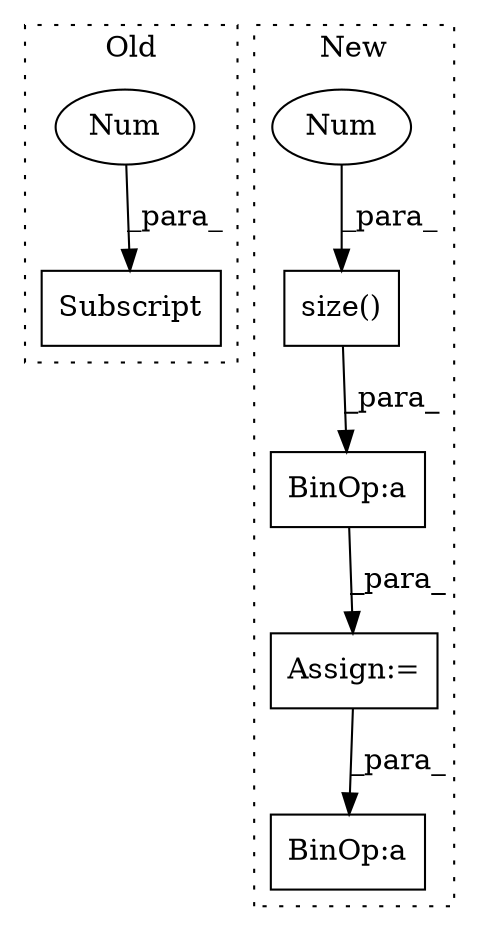 digraph G {
subgraph cluster0 {
1 [label="Subscript" a="63" s="384,0" l="14,0" shape="box"];
4 [label="Num" a="76" s="396" l="1" shape="ellipse"];
label = "Old";
style="dotted";
}
subgraph cluster1 {
2 [label="size()" a="75" s="1506,1517" l="10,1" shape="box"];
3 [label="Num" a="76" s="1516" l="1" shape="ellipse"];
5 [label="Assign:=" a="68" s="1561" l="3" shape="box"];
6 [label="BinOp:a" a="82" s="1566" l="3" shape="box"];
7 [label="BinOp:a" a="82" s="1646" l="3" shape="box"];
label = "New";
style="dotted";
}
2 -> 6 [label="_para_"];
3 -> 2 [label="_para_"];
4 -> 1 [label="_para_"];
5 -> 7 [label="_para_"];
6 -> 5 [label="_para_"];
}